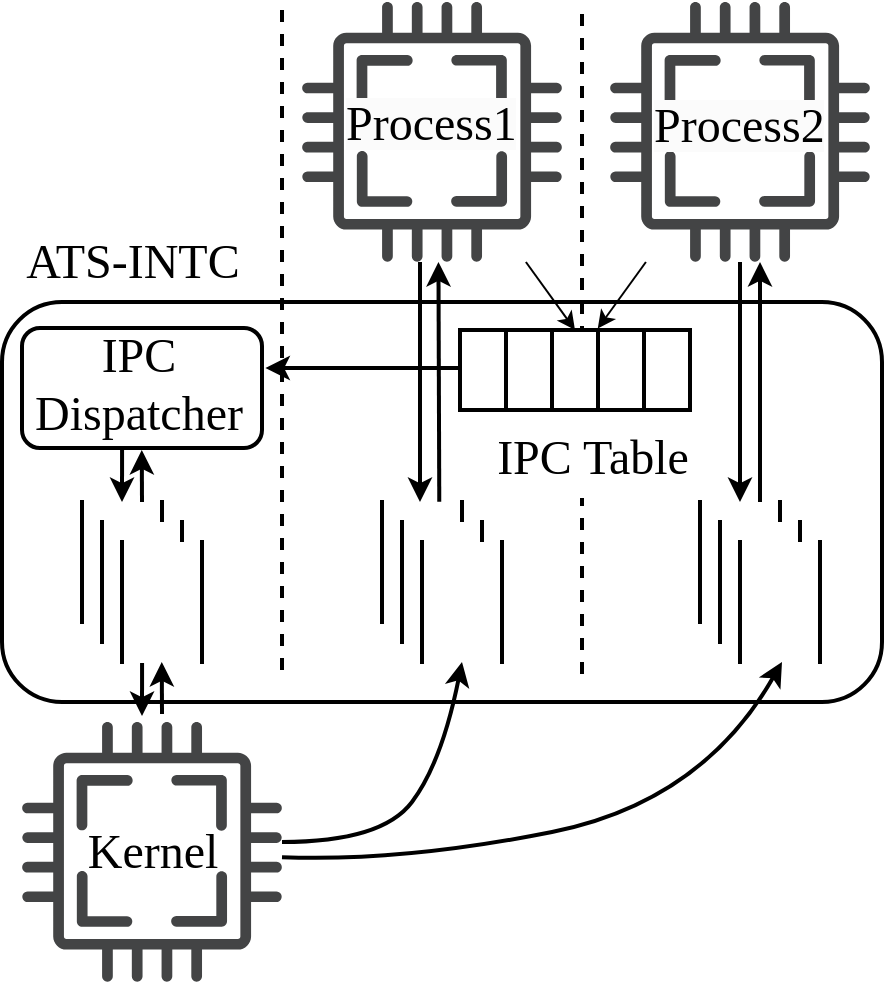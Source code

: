 <mxfile>
    <diagram id="-GO-oGS-a2X57LUgcvKu" name="第 1 页">
        <mxGraphModel dx="1080" dy="721" grid="1" gridSize="10" guides="1" tooltips="1" connect="1" arrows="1" fold="1" page="1" pageScale="1" pageWidth="827" pageHeight="1169" math="0" shadow="0">
            <root>
                <mxCell id="0"/>
                <mxCell id="1" parent="0"/>
                <mxCell id="2" value="" style="rounded=1;whiteSpace=wrap;html=1;strokeWidth=2;" parent="1" vertex="1">
                    <mxGeometry x="110" y="300" width="440" height="200" as="geometry"/>
                </mxCell>
                <mxCell id="3" value="" style="endArrow=none;dashed=1;html=1;strokeWidth=2;rounded=1;" parent="1" edge="1">
                    <mxGeometry width="50" height="50" relative="1" as="geometry">
                        <mxPoint x="250" y="484" as="sourcePoint"/>
                        <mxPoint x="250" y="150" as="targetPoint"/>
                    </mxGeometry>
                </mxCell>
                <mxCell id="4" value="" style="endArrow=none;dashed=1;html=1;strokeWidth=2;rounded=1;" parent="1" edge="1">
                    <mxGeometry width="50" height="50" relative="1" as="geometry">
                        <mxPoint x="400" y="486" as="sourcePoint"/>
                        <mxPoint x="400" y="150" as="targetPoint"/>
                    </mxGeometry>
                </mxCell>
                <mxCell id="15" value="" style="shape=table;html=1;whiteSpace=wrap;startSize=0;container=1;collapsible=0;childLayout=tableLayout;fontFamily=Times New Roman;fontSize=48;strokeWidth=2;fillColor=#FFFFFF;" parent="1" vertex="1">
                    <mxGeometry x="339" y="314" width="115" height="40" as="geometry"/>
                </mxCell>
                <mxCell id="16" value="" style="shape=tableRow;horizontal=0;startSize=0;swimlaneHead=0;swimlaneBody=0;top=0;left=0;bottom=0;right=0;collapsible=0;dropTarget=0;fillColor=none;points=[[0,0.5],[1,0.5]];portConstraint=eastwest;fontFamily=Times New Roman;fontSize=48;" parent="15" vertex="1">
                    <mxGeometry width="115" height="40" as="geometry"/>
                </mxCell>
                <mxCell id="17" value="" style="shape=partialRectangle;html=1;whiteSpace=wrap;connectable=0;fillColor=none;top=0;left=0;bottom=0;right=0;overflow=hidden;fontFamily=Times New Roman;fontSize=48;" parent="16" vertex="1">
                    <mxGeometry width="23" height="40" as="geometry">
                        <mxRectangle width="23" height="40" as="alternateBounds"/>
                    </mxGeometry>
                </mxCell>
                <mxCell id="18" style="shape=partialRectangle;html=1;whiteSpace=wrap;connectable=0;fillColor=none;top=0;left=0;bottom=0;right=0;overflow=hidden;fontFamily=Times New Roman;fontSize=48;" parent="16" vertex="1">
                    <mxGeometry x="23" width="23" height="40" as="geometry">
                        <mxRectangle width="23" height="40" as="alternateBounds"/>
                    </mxGeometry>
                </mxCell>
                <mxCell id="19" style="shape=partialRectangle;html=1;whiteSpace=wrap;connectable=0;fillColor=none;top=0;left=0;bottom=0;right=0;overflow=hidden;fontFamily=Times New Roman;fontSize=48;" parent="16" vertex="1">
                    <mxGeometry x="46" width="23" height="40" as="geometry">
                        <mxRectangle width="23" height="40" as="alternateBounds"/>
                    </mxGeometry>
                </mxCell>
                <mxCell id="20" style="shape=partialRectangle;html=1;whiteSpace=wrap;connectable=0;fillColor=none;top=0;left=0;bottom=0;right=0;overflow=hidden;fontFamily=Times New Roman;fontSize=48;" parent="16" vertex="1">
                    <mxGeometry x="69" width="23" height="40" as="geometry">
                        <mxRectangle width="23" height="40" as="alternateBounds"/>
                    </mxGeometry>
                </mxCell>
                <mxCell id="21" style="shape=partialRectangle;html=1;whiteSpace=wrap;connectable=0;fillColor=none;top=0;left=0;bottom=0;right=0;overflow=hidden;fontFamily=Times New Roman;fontSize=48;" parent="16" vertex="1">
                    <mxGeometry x="92" width="23" height="40" as="geometry">
                        <mxRectangle width="23" height="40" as="alternateBounds"/>
                    </mxGeometry>
                </mxCell>
                <mxCell id="33" value="" style="group" parent="1" vertex="1" connectable="0">
                    <mxGeometry x="150" y="400" width="60" height="80" as="geometry"/>
                </mxCell>
                <mxCell id="34" value="" style="shape=partialRectangle;whiteSpace=wrap;html=1;bottom=0;top=0;fillColor=default;strokeWidth=2;" parent="33" vertex="1">
                    <mxGeometry width="40" height="60" as="geometry"/>
                </mxCell>
                <mxCell id="35" value="" style="shape=partialRectangle;whiteSpace=wrap;html=1;bottom=0;top=0;fillColor=default;strokeWidth=2;" parent="33" vertex="1">
                    <mxGeometry x="10" y="10" width="40" height="60" as="geometry"/>
                </mxCell>
                <mxCell id="36" value="" style="shape=partialRectangle;whiteSpace=wrap;html=1;bottom=0;top=0;fillColor=default;strokeWidth=2;" parent="33" vertex="1">
                    <mxGeometry x="20" y="20" width="40" height="60" as="geometry"/>
                </mxCell>
                <mxCell id="45" value="" style="endArrow=classic;html=1;strokeWidth=2;entryX=0.499;entryY=1.017;entryDx=0;entryDy=0;entryPerimeter=0;" parent="33" target="49" edge="1">
                    <mxGeometry width="50" height="50" relative="1" as="geometry">
                        <mxPoint x="30" as="sourcePoint"/>
                        <mxPoint x="29.989" y="-29.326" as="targetPoint"/>
                    </mxGeometry>
                </mxCell>
                <mxCell id="46" value="" style="endArrow=classic;html=1;strokeWidth=2;exitX=0.417;exitY=1.008;exitDx=0;exitDy=0;exitPerimeter=0;" parent="33" source="49" edge="1">
                    <mxGeometry width="50" height="50" relative="1" as="geometry">
                        <mxPoint x="19.999" y="-29.429" as="sourcePoint"/>
                        <mxPoint x="20" as="targetPoint"/>
                    </mxGeometry>
                </mxCell>
                <mxCell id="55" value="" style="endArrow=classic;html=1;strokeColor=#000000;entryX=0.599;entryY=-0.018;entryDx=0;entryDy=0;entryPerimeter=0;" parent="1" source="66" target="15" edge="1">
                    <mxGeometry width="50" height="50" relative="1" as="geometry">
                        <mxPoint x="420.151" y="286.992" as="sourcePoint"/>
                        <mxPoint x="420.004" y="433.01" as="targetPoint"/>
                    </mxGeometry>
                </mxCell>
                <mxCell id="57" value="" style="endArrow=classic;html=1;strokeWidth=2;exitX=-0.003;exitY=0.476;exitDx=0;exitDy=0;exitPerimeter=0;entryX=0.99;entryY=0.386;entryDx=0;entryDy=0;entryPerimeter=0;" parent="1" source="16" target="50" edge="1">
                    <mxGeometry width="50" height="50" relative="1" as="geometry">
                        <mxPoint x="260" y="471" as="sourcePoint"/>
                        <mxPoint x="250.5" y="441" as="targetPoint"/>
                    </mxGeometry>
                </mxCell>
                <mxCell id="58" value="&lt;font face=&quot;Times New Roman&quot; style=&quot;font-size: 24px;&quot;&gt;ATS-INTC&lt;/font&gt;" style="text;html=1;align=center;verticalAlign=middle;resizable=0;points=[];autosize=1;strokeColor=none;fillColor=none;" parent="1" vertex="1">
                    <mxGeometry x="110" y="260" width="130" height="40" as="geometry"/>
                </mxCell>
                <mxCell id="59" value="" style="group" parent="1" vertex="1" connectable="0">
                    <mxGeometry x="120" y="510" width="130" height="130" as="geometry"/>
                </mxCell>
                <mxCell id="60" value="" style="sketch=0;pointerEvents=1;shadow=0;dashed=0;html=1;strokeColor=none;fillColor=#434445;aspect=fixed;labelPosition=center;verticalLabelPosition=bottom;verticalAlign=top;align=center;outlineConnect=0;shape=mxgraph.vvd.cpu;" parent="59" vertex="1">
                    <mxGeometry width="130" height="130" as="geometry"/>
                </mxCell>
                <mxCell id="61" value="&lt;font face=&quot;Times New Roman&quot; style=&quot;font-size: 24px;&quot;&gt;Kernel&lt;/font&gt;" style="text;html=1;align=center;verticalAlign=middle;resizable=0;points=[];autosize=1;strokeColor=none;fillColor=none;" parent="59" vertex="1">
                    <mxGeometry x="20" y="45" width="90" height="40" as="geometry"/>
                </mxCell>
                <mxCell id="62" value="" style="group" parent="1" vertex="1" connectable="0">
                    <mxGeometry x="260" y="150" width="130" height="130" as="geometry"/>
                </mxCell>
                <mxCell id="63" value="" style="sketch=0;pointerEvents=1;shadow=0;dashed=0;html=1;strokeColor=none;fillColor=#434445;aspect=fixed;labelPosition=center;verticalLabelPosition=bottom;verticalAlign=top;align=center;outlineConnect=0;shape=mxgraph.vvd.cpu;" parent="62" vertex="1">
                    <mxGeometry width="130" height="130" as="geometry"/>
                </mxCell>
                <mxCell id="96" value="&lt;span style=&quot;color: rgb(0, 0, 0); font-family: &amp;quot;Times New Roman&amp;quot;; font-size: 24px; font-style: normal; font-variant-ligatures: normal; font-variant-caps: normal; font-weight: 400; letter-spacing: normal; orphans: 2; text-align: center; text-indent: 0px; text-transform: none; widows: 2; word-spacing: 0px; -webkit-text-stroke-width: 0px; background-color: rgb(251, 251, 251); text-decoration-thickness: initial; text-decoration-style: initial; text-decoration-color: initial; float: none; display: inline !important;&quot;&gt;Process1&lt;/span&gt;" style="text;whiteSpace=wrap;html=1;" parent="62" vertex="1">
                    <mxGeometry x="20" y="40" width="90" height="50" as="geometry"/>
                </mxCell>
                <mxCell id="65" value="" style="group" parent="1" vertex="1" connectable="0">
                    <mxGeometry x="414" y="150" width="130" height="130" as="geometry"/>
                </mxCell>
                <mxCell id="66" value="" style="sketch=0;pointerEvents=1;shadow=0;dashed=0;html=1;strokeColor=none;fillColor=#434445;aspect=fixed;labelPosition=center;verticalLabelPosition=bottom;verticalAlign=top;align=center;outlineConnect=0;shape=mxgraph.vvd.cpu;" parent="65" vertex="1">
                    <mxGeometry width="130" height="130" as="geometry"/>
                </mxCell>
                <mxCell id="97" value="&lt;span style=&quot;color: rgb(0, 0, 0); font-family: &amp;quot;Times New Roman&amp;quot;; font-size: 24px; font-style: normal; font-variant-ligatures: normal; font-variant-caps: normal; font-weight: 400; letter-spacing: normal; orphans: 2; text-align: center; text-indent: 0px; text-transform: none; widows: 2; word-spacing: 0px; -webkit-text-stroke-width: 0px; background-color: rgb(251, 251, 251); text-decoration-thickness: initial; text-decoration-style: initial; text-decoration-color: initial; float: none; display: inline !important;&quot;&gt;Process2&lt;/span&gt;" style="text;whiteSpace=wrap;html=1;" parent="65" vertex="1">
                    <mxGeometry x="20" y="41" width="90" height="50" as="geometry"/>
                </mxCell>
                <mxCell id="77" value="" style="endArrow=classic;html=1;strokeColor=#000000;entryX=0.5;entryY=0;entryDx=0;entryDy=0;" parent="1" source="63" target="15" edge="1">
                    <mxGeometry width="50" height="50" relative="1" as="geometry">
                        <mxPoint x="444.477" y="290.0" as="sourcePoint"/>
                        <mxPoint x="390" y="320" as="targetPoint"/>
                    </mxGeometry>
                </mxCell>
                <mxCell id="54" value="&lt;font face=&quot;Times New Roman&quot; style=&quot;font-size: 24px;&quot;&gt;IPC Table&lt;/font&gt;" style="text;html=1;align=center;verticalAlign=middle;resizable=0;points=[];autosize=1;strokeColor=none;fillColor=default;" parent="1" vertex="1">
                    <mxGeometry x="345" y="358" width="120" height="40" as="geometry"/>
                </mxCell>
                <mxCell id="79" value="" style="group" parent="1" vertex="1" connectable="0">
                    <mxGeometry x="120" y="313" width="123" height="63" as="geometry"/>
                </mxCell>
                <mxCell id="49" value="" style="rounded=1;whiteSpace=wrap;html=1;strokeWidth=2;fillColor=default;" parent="79" vertex="1">
                    <mxGeometry width="120" height="60" as="geometry"/>
                </mxCell>
                <mxCell id="50" value="&lt;font face=&quot;Times New Roman&quot; style=&quot;font-size: 24px;&quot;&gt;IPC&lt;br&gt;Dispatcher&lt;br&gt;&lt;/font&gt;" style="text;html=1;align=center;verticalAlign=middle;resizable=0;points=[];autosize=1;strokeColor=none;fillColor=none;" parent="79" vertex="1">
                    <mxGeometry x="-7" y="-7" width="130" height="70" as="geometry"/>
                </mxCell>
                <mxCell id="80" value="" style="group" parent="1" vertex="1" connectable="0">
                    <mxGeometry x="300" y="400" width="60" height="80" as="geometry"/>
                </mxCell>
                <mxCell id="81" value="" style="shape=partialRectangle;whiteSpace=wrap;html=1;bottom=0;top=0;fillColor=default;strokeWidth=2;" parent="80" vertex="1">
                    <mxGeometry width="40" height="60" as="geometry"/>
                </mxCell>
                <mxCell id="82" value="" style="shape=partialRectangle;whiteSpace=wrap;html=1;bottom=0;top=0;fillColor=default;strokeWidth=2;" parent="80" vertex="1">
                    <mxGeometry x="10" y="10" width="40" height="60" as="geometry"/>
                </mxCell>
                <mxCell id="83" value="" style="shape=partialRectangle;whiteSpace=wrap;html=1;bottom=0;top=0;fillColor=default;strokeWidth=2;" parent="80" vertex="1">
                    <mxGeometry x="20" y="20" width="40" height="60" as="geometry"/>
                </mxCell>
                <mxCell id="85" value="" style="endArrow=classic;html=1;strokeWidth=2;" parent="80" edge="1">
                    <mxGeometry width="50" height="50" relative="1" as="geometry">
                        <mxPoint x="19" y="-120" as="sourcePoint"/>
                        <mxPoint x="19" as="targetPoint"/>
                    </mxGeometry>
                </mxCell>
                <mxCell id="86" value="" style="group" parent="1" vertex="1" connectable="0">
                    <mxGeometry x="459" y="400" width="60" height="80" as="geometry"/>
                </mxCell>
                <mxCell id="87" value="" style="shape=partialRectangle;whiteSpace=wrap;html=1;bottom=0;top=0;fillColor=default;strokeWidth=2;" parent="86" vertex="1">
                    <mxGeometry width="40" height="60" as="geometry"/>
                </mxCell>
                <mxCell id="88" value="" style="shape=partialRectangle;whiteSpace=wrap;html=1;bottom=0;top=0;fillColor=default;strokeWidth=2;" parent="86" vertex="1">
                    <mxGeometry x="10" y="10" width="40" height="60" as="geometry"/>
                </mxCell>
                <mxCell id="89" value="" style="shape=partialRectangle;whiteSpace=wrap;html=1;bottom=0;top=0;fillColor=default;strokeWidth=2;" parent="86" vertex="1">
                    <mxGeometry x="20" y="20" width="40" height="60" as="geometry"/>
                </mxCell>
                <mxCell id="90" value="" style="endArrow=classic;html=1;strokeWidth=2;" parent="86" edge="1">
                    <mxGeometry width="50" height="50" relative="1" as="geometry">
                        <mxPoint x="30" as="sourcePoint"/>
                        <mxPoint x="30" y="-120" as="targetPoint"/>
                    </mxGeometry>
                </mxCell>
                <mxCell id="91" value="" style="endArrow=classic;html=1;strokeWidth=2;" parent="86" source="66" edge="1">
                    <mxGeometry width="50" height="50" relative="1" as="geometry">
                        <mxPoint x="19.999" y="-29.429" as="sourcePoint"/>
                        <mxPoint x="20" as="targetPoint"/>
                    </mxGeometry>
                </mxCell>
                <mxCell id="84" value="" style="endArrow=classic;html=1;strokeWidth=2;exitX=0.641;exitY=-0.002;exitDx=0;exitDy=0;exitPerimeter=0;" parent="1" edge="1">
                    <mxGeometry width="50" height="50" relative="1" as="geometry">
                        <mxPoint x="328.64" y="399.88" as="sourcePoint"/>
                        <mxPoint x="328.225" y="280" as="targetPoint"/>
                    </mxGeometry>
                </mxCell>
                <mxCell id="92" value="" style="curved=1;endArrow=classic;html=1;strokeWidth=2;" parent="1" edge="1">
                    <mxGeometry width="50" height="50" relative="1" as="geometry">
                        <mxPoint x="250" y="570" as="sourcePoint"/>
                        <mxPoint x="340" y="480" as="targetPoint"/>
                        <Array as="points">
                            <mxPoint x="300" y="570"/>
                            <mxPoint x="330" y="530"/>
                        </Array>
                    </mxGeometry>
                </mxCell>
                <mxCell id="93" value="" style="curved=1;endArrow=classic;html=1;strokeWidth=2;" parent="1" source="60" edge="1">
                    <mxGeometry width="50" height="50" relative="1" as="geometry">
                        <mxPoint x="260" y="580" as="sourcePoint"/>
                        <mxPoint x="500" y="480" as="targetPoint"/>
                        <Array as="points">
                            <mxPoint x="310" y="580"/>
                            <mxPoint x="460" y="550"/>
                        </Array>
                    </mxGeometry>
                </mxCell>
                <mxCell id="94" value="" style="endArrow=classic;html=1;strokeWidth=2;exitX=0.417;exitY=1.008;exitDx=0;exitDy=0;exitPerimeter=0;" parent="1" edge="1">
                    <mxGeometry width="50" height="50" relative="1" as="geometry">
                        <mxPoint x="180.04" y="480.48" as="sourcePoint"/>
                        <mxPoint x="180" y="507" as="targetPoint"/>
                    </mxGeometry>
                </mxCell>
                <mxCell id="95" value="" style="endArrow=classic;html=1;strokeWidth=2;entryX=0.499;entryY=1.017;entryDx=0;entryDy=0;entryPerimeter=0;" parent="1" edge="1">
                    <mxGeometry width="50" height="50" relative="1" as="geometry">
                        <mxPoint x="190" y="506" as="sourcePoint"/>
                        <mxPoint x="189.88" y="480.02" as="targetPoint"/>
                    </mxGeometry>
                </mxCell>
            </root>
        </mxGraphModel>
    </diagram>
</mxfile>